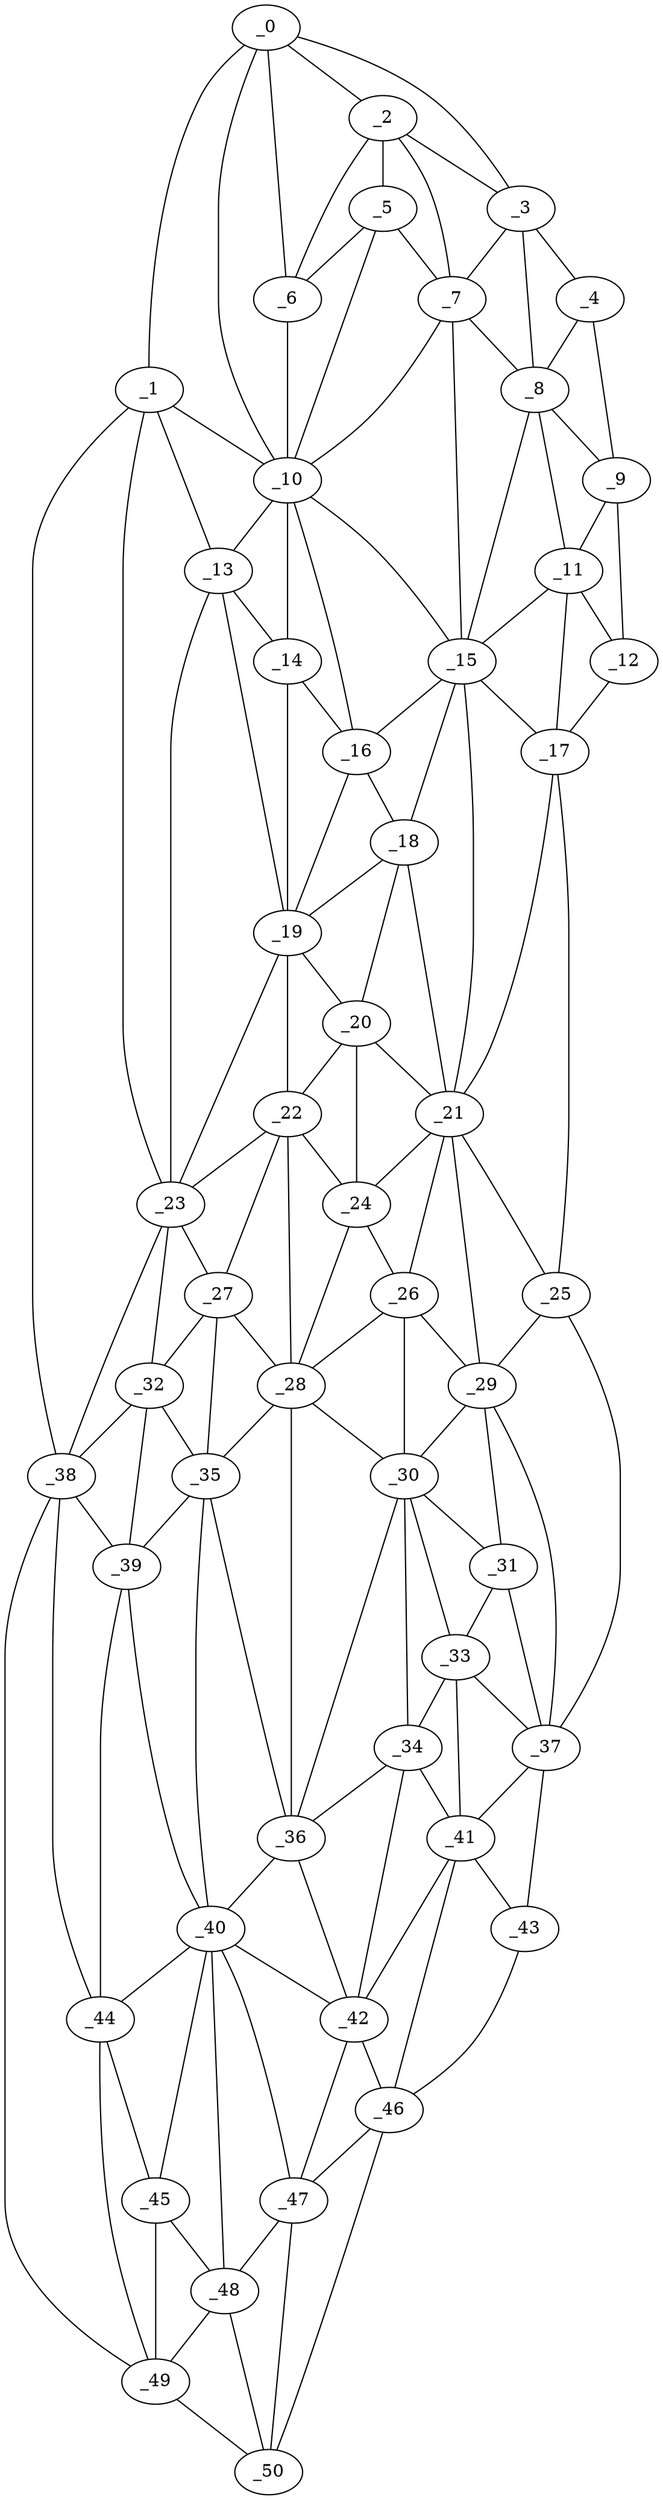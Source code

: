 graph "obj37__185.gxl" {
	_0	 [x=4,
		y=82];
	_1	 [x=7,
		y=90];
	_0 -- _1	 [valence=1];
	_2	 [x=8,
		y=59];
	_0 -- _2	 [valence=2];
	_3	 [x=9,
		y=52];
	_0 -- _3	 [valence=1];
	_6	 [x=13,
		y=71];
	_0 -- _6	 [valence=1];
	_10	 [x=18,
		y=71];
	_0 -- _10	 [valence=2];
	_1 -- _10	 [valence=2];
	_13	 [x=28,
		y=87];
	_1 -- _13	 [valence=2];
	_23	 [x=59,
		y=89];
	_1 -- _23	 [valence=1];
	_38	 [x=98,
		y=89];
	_1 -- _38	 [valence=1];
	_2 -- _3	 [valence=1];
	_5	 [x=13,
		y=60];
	_2 -- _5	 [valence=2];
	_2 -- _6	 [valence=2];
	_7	 [x=15,
		y=57];
	_2 -- _7	 [valence=2];
	_4	 [x=12,
		y=40];
	_3 -- _4	 [valence=1];
	_3 -- _7	 [valence=2];
	_8	 [x=17,
		y=47];
	_3 -- _8	 [valence=2];
	_4 -- _8	 [valence=2];
	_9	 [x=18,
		y=36];
	_4 -- _9	 [valence=1];
	_5 -- _6	 [valence=1];
	_5 -- _7	 [valence=1];
	_5 -- _10	 [valence=2];
	_6 -- _10	 [valence=2];
	_7 -- _8	 [valence=2];
	_7 -- _10	 [valence=1];
	_15	 [x=31,
		y=54];
	_7 -- _15	 [valence=2];
	_8 -- _9	 [valence=1];
	_11	 [x=24,
		y=34];
	_8 -- _11	 [valence=1];
	_8 -- _15	 [valence=2];
	_9 -- _11	 [valence=2];
	_12	 [x=27,
		y=30];
	_9 -- _12	 [valence=1];
	_10 -- _13	 [valence=2];
	_14	 [x=30,
		y=80];
	_10 -- _14	 [valence=1];
	_10 -- _15	 [valence=2];
	_16	 [x=34,
		y=73];
	_10 -- _16	 [valence=1];
	_11 -- _12	 [valence=2];
	_11 -- _15	 [valence=2];
	_17	 [x=39,
		y=27];
	_11 -- _17	 [valence=2];
	_12 -- _17	 [valence=1];
	_13 -- _14	 [valence=2];
	_19	 [x=43,
		y=76];
	_13 -- _19	 [valence=1];
	_13 -- _23	 [valence=2];
	_14 -- _16	 [valence=2];
	_14 -- _19	 [valence=1];
	_15 -- _16	 [valence=2];
	_15 -- _17	 [valence=1];
	_18	 [x=39,
		y=58];
	_15 -- _18	 [valence=1];
	_21	 [x=55,
		y=35];
	_15 -- _21	 [valence=2];
	_16 -- _18	 [valence=2];
	_16 -- _19	 [valence=2];
	_17 -- _21	 [valence=2];
	_25	 [x=61,
		y=27];
	_17 -- _25	 [valence=1];
	_18 -- _19	 [valence=2];
	_20	 [x=46,
		y=58];
	_18 -- _20	 [valence=2];
	_18 -- _21	 [valence=2];
	_19 -- _20	 [valence=2];
	_22	 [x=58,
		y=78];
	_19 -- _22	 [valence=1];
	_19 -- _23	 [valence=2];
	_20 -- _21	 [valence=1];
	_20 -- _22	 [valence=2];
	_24	 [x=60,
		y=59];
	_20 -- _24	 [valence=2];
	_21 -- _24	 [valence=2];
	_21 -- _25	 [valence=2];
	_26	 [x=67,
		y=57];
	_21 -- _26	 [valence=1];
	_29	 [x=76,
		y=33];
	_21 -- _29	 [valence=2];
	_22 -- _23	 [valence=1];
	_22 -- _24	 [valence=2];
	_27	 [x=69,
		y=80];
	_22 -- _27	 [valence=2];
	_28	 [x=71,
		y=62];
	_22 -- _28	 [valence=2];
	_23 -- _27	 [valence=2];
	_32	 [x=90,
		y=86];
	_23 -- _32	 [valence=2];
	_23 -- _38	 [valence=1];
	_24 -- _26	 [valence=1];
	_24 -- _28	 [valence=2];
	_25 -- _29	 [valence=1];
	_37	 [x=97,
		y=36];
	_25 -- _37	 [valence=1];
	_26 -- _28	 [valence=2];
	_26 -- _29	 [valence=2];
	_30	 [x=80,
		y=53];
	_26 -- _30	 [valence=1];
	_27 -- _28	 [valence=2];
	_27 -- _32	 [valence=1];
	_35	 [x=94,
		y=77];
	_27 -- _35	 [valence=2];
	_28 -- _30	 [valence=2];
	_28 -- _35	 [valence=2];
	_36	 [x=95,
		y=58];
	_28 -- _36	 [valence=1];
	_29 -- _30	 [valence=2];
	_31	 [x=90,
		y=36];
	_29 -- _31	 [valence=1];
	_29 -- _37	 [valence=2];
	_30 -- _31	 [valence=2];
	_33	 [x=93,
		y=46];
	_30 -- _33	 [valence=2];
	_34	 [x=94,
		y=53];
	_30 -- _34	 [valence=2];
	_30 -- _36	 [valence=2];
	_31 -- _33	 [valence=1];
	_31 -- _37	 [valence=2];
	_32 -- _35	 [valence=2];
	_32 -- _38	 [valence=2];
	_39	 [x=99,
		y=81];
	_32 -- _39	 [valence=2];
	_33 -- _34	 [valence=2];
	_33 -- _37	 [valence=2];
	_41	 [x=104,
		y=47];
	_33 -- _41	 [valence=2];
	_34 -- _36	 [valence=1];
	_34 -- _41	 [valence=2];
	_42	 [x=104,
		y=52];
	_34 -- _42	 [valence=2];
	_35 -- _36	 [valence=2];
	_35 -- _39	 [valence=2];
	_40	 [x=103,
		y=73];
	_35 -- _40	 [valence=2];
	_36 -- _40	 [valence=2];
	_36 -- _42	 [valence=2];
	_37 -- _41	 [valence=1];
	_43	 [x=106,
		y=40];
	_37 -- _43	 [valence=1];
	_38 -- _39	 [valence=2];
	_44	 [x=108,
		y=83];
	_38 -- _44	 [valence=2];
	_49	 [x=123,
		y=87];
	_38 -- _49	 [valence=1];
	_39 -- _40	 [valence=1];
	_39 -- _44	 [valence=2];
	_40 -- _42	 [valence=1];
	_40 -- _44	 [valence=2];
	_45	 [x=110,
		y=78];
	_40 -- _45	 [valence=2];
	_47	 [x=116,
		y=63];
	_40 -- _47	 [valence=2];
	_48	 [x=119,
		y=69];
	_40 -- _48	 [valence=2];
	_41 -- _42	 [valence=1];
	_41 -- _43	 [valence=2];
	_46	 [x=115,
		y=44];
	_41 -- _46	 [valence=2];
	_42 -- _46	 [valence=2];
	_42 -- _47	 [valence=2];
	_43 -- _46	 [valence=1];
	_44 -- _45	 [valence=2];
	_44 -- _49	 [valence=1];
	_45 -- _48	 [valence=2];
	_45 -- _49	 [valence=2];
	_46 -- _47	 [valence=2];
	_50	 [x=124,
		y=61];
	_46 -- _50	 [valence=1];
	_47 -- _48	 [valence=1];
	_47 -- _50	 [valence=2];
	_48 -- _49	 [valence=1];
	_48 -- _50	 [valence=1];
	_49 -- _50	 [valence=1];
}
